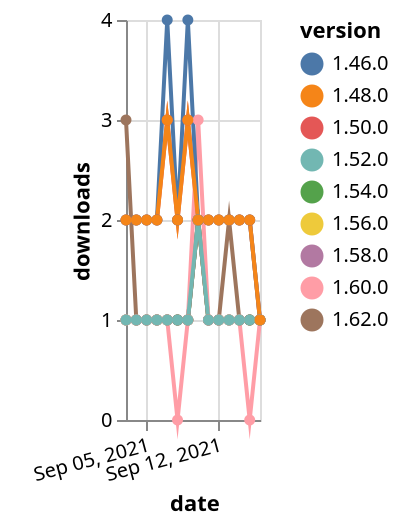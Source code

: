 {"$schema": "https://vega.github.io/schema/vega-lite/v5.json", "description": "A simple bar chart with embedded data.", "data": {"values": [{"date": "2021-09-03", "total": 179, "delta": 1, "version": "1.56.0"}, {"date": "2021-09-04", "total": 180, "delta": 1, "version": "1.56.0"}, {"date": "2021-09-05", "total": 181, "delta": 1, "version": "1.56.0"}, {"date": "2021-09-06", "total": 182, "delta": 1, "version": "1.56.0"}, {"date": "2021-09-07", "total": 183, "delta": 1, "version": "1.56.0"}, {"date": "2021-09-08", "total": 184, "delta": 1, "version": "1.56.0"}, {"date": "2021-09-09", "total": 185, "delta": 1, "version": "1.56.0"}, {"date": "2021-09-10", "total": 187, "delta": 2, "version": "1.56.0"}, {"date": "2021-09-11", "total": 188, "delta": 1, "version": "1.56.0"}, {"date": "2021-09-12", "total": 189, "delta": 1, "version": "1.56.0"}, {"date": "2021-09-13", "total": 190, "delta": 1, "version": "1.56.0"}, {"date": "2021-09-14", "total": 191, "delta": 1, "version": "1.56.0"}, {"date": "2021-09-15", "total": 192, "delta": 1, "version": "1.56.0"}, {"date": "2021-09-16", "total": 193, "delta": 1, "version": "1.56.0"}, {"date": "2021-09-03", "total": 193, "delta": 1, "version": "1.54.0"}, {"date": "2021-09-04", "total": 194, "delta": 1, "version": "1.54.0"}, {"date": "2021-09-05", "total": 195, "delta": 1, "version": "1.54.0"}, {"date": "2021-09-06", "total": 196, "delta": 1, "version": "1.54.0"}, {"date": "2021-09-07", "total": 197, "delta": 1, "version": "1.54.0"}, {"date": "2021-09-08", "total": 198, "delta": 1, "version": "1.54.0"}, {"date": "2021-09-09", "total": 199, "delta": 1, "version": "1.54.0"}, {"date": "2021-09-10", "total": 201, "delta": 2, "version": "1.54.0"}, {"date": "2021-09-11", "total": 202, "delta": 1, "version": "1.54.0"}, {"date": "2021-09-12", "total": 203, "delta": 1, "version": "1.54.0"}, {"date": "2021-09-13", "total": 204, "delta": 1, "version": "1.54.0"}, {"date": "2021-09-14", "total": 205, "delta": 1, "version": "1.54.0"}, {"date": "2021-09-15", "total": 206, "delta": 1, "version": "1.54.0"}, {"date": "2021-09-16", "total": 207, "delta": 1, "version": "1.54.0"}, {"date": "2021-09-03", "total": 148, "delta": 1, "version": "1.58.0"}, {"date": "2021-09-04", "total": 149, "delta": 1, "version": "1.58.0"}, {"date": "2021-09-05", "total": 150, "delta": 1, "version": "1.58.0"}, {"date": "2021-09-06", "total": 151, "delta": 1, "version": "1.58.0"}, {"date": "2021-09-07", "total": 152, "delta": 1, "version": "1.58.0"}, {"date": "2021-09-08", "total": 153, "delta": 1, "version": "1.58.0"}, {"date": "2021-09-09", "total": 154, "delta": 1, "version": "1.58.0"}, {"date": "2021-09-10", "total": 156, "delta": 2, "version": "1.58.0"}, {"date": "2021-09-11", "total": 157, "delta": 1, "version": "1.58.0"}, {"date": "2021-09-12", "total": 158, "delta": 1, "version": "1.58.0"}, {"date": "2021-09-13", "total": 159, "delta": 1, "version": "1.58.0"}, {"date": "2021-09-14", "total": 160, "delta": 1, "version": "1.58.0"}, {"date": "2021-09-15", "total": 161, "delta": 1, "version": "1.58.0"}, {"date": "2021-09-16", "total": 162, "delta": 1, "version": "1.58.0"}, {"date": "2021-09-03", "total": 2280, "delta": 2, "version": "1.50.0"}, {"date": "2021-09-04", "total": 2282, "delta": 2, "version": "1.50.0"}, {"date": "2021-09-05", "total": 2284, "delta": 2, "version": "1.50.0"}, {"date": "2021-09-06", "total": 2286, "delta": 2, "version": "1.50.0"}, {"date": "2021-09-07", "total": 2289, "delta": 3, "version": "1.50.0"}, {"date": "2021-09-08", "total": 2291, "delta": 2, "version": "1.50.0"}, {"date": "2021-09-09", "total": 2294, "delta": 3, "version": "1.50.0"}, {"date": "2021-09-10", "total": 2296, "delta": 2, "version": "1.50.0"}, {"date": "2021-09-11", "total": 2298, "delta": 2, "version": "1.50.0"}, {"date": "2021-09-12", "total": 2300, "delta": 2, "version": "1.50.0"}, {"date": "2021-09-13", "total": 2302, "delta": 2, "version": "1.50.0"}, {"date": "2021-09-14", "total": 2304, "delta": 2, "version": "1.50.0"}, {"date": "2021-09-15", "total": 2306, "delta": 2, "version": "1.50.0"}, {"date": "2021-09-16", "total": 2307, "delta": 1, "version": "1.50.0"}, {"date": "2021-09-03", "total": 120, "delta": 3, "version": "1.62.0"}, {"date": "2021-09-04", "total": 121, "delta": 1, "version": "1.62.0"}, {"date": "2021-09-05", "total": 122, "delta": 1, "version": "1.62.0"}, {"date": "2021-09-06", "total": 123, "delta": 1, "version": "1.62.0"}, {"date": "2021-09-07", "total": 124, "delta": 1, "version": "1.62.0"}, {"date": "2021-09-08", "total": 125, "delta": 1, "version": "1.62.0"}, {"date": "2021-09-09", "total": 126, "delta": 1, "version": "1.62.0"}, {"date": "2021-09-10", "total": 128, "delta": 2, "version": "1.62.0"}, {"date": "2021-09-11", "total": 129, "delta": 1, "version": "1.62.0"}, {"date": "2021-09-12", "total": 130, "delta": 1, "version": "1.62.0"}, {"date": "2021-09-13", "total": 132, "delta": 2, "version": "1.62.0"}, {"date": "2021-09-14", "total": 133, "delta": 1, "version": "1.62.0"}, {"date": "2021-09-15", "total": 134, "delta": 1, "version": "1.62.0"}, {"date": "2021-09-16", "total": 135, "delta": 1, "version": "1.62.0"}, {"date": "2021-09-03", "total": 177, "delta": 1, "version": "1.60.0"}, {"date": "2021-09-04", "total": 178, "delta": 1, "version": "1.60.0"}, {"date": "2021-09-05", "total": 179, "delta": 1, "version": "1.60.0"}, {"date": "2021-09-06", "total": 180, "delta": 1, "version": "1.60.0"}, {"date": "2021-09-07", "total": 181, "delta": 1, "version": "1.60.0"}, {"date": "2021-09-08", "total": 181, "delta": 0, "version": "1.60.0"}, {"date": "2021-09-09", "total": 182, "delta": 1, "version": "1.60.0"}, {"date": "2021-09-10", "total": 185, "delta": 3, "version": "1.60.0"}, {"date": "2021-09-11", "total": 186, "delta": 1, "version": "1.60.0"}, {"date": "2021-09-12", "total": 187, "delta": 1, "version": "1.60.0"}, {"date": "2021-09-13", "total": 188, "delta": 1, "version": "1.60.0"}, {"date": "2021-09-14", "total": 189, "delta": 1, "version": "1.60.0"}, {"date": "2021-09-15", "total": 189, "delta": 0, "version": "1.60.0"}, {"date": "2021-09-16", "total": 190, "delta": 1, "version": "1.60.0"}, {"date": "2021-09-03", "total": 3041, "delta": 2, "version": "1.46.0"}, {"date": "2021-09-04", "total": 3043, "delta": 2, "version": "1.46.0"}, {"date": "2021-09-05", "total": 3045, "delta": 2, "version": "1.46.0"}, {"date": "2021-09-06", "total": 3047, "delta": 2, "version": "1.46.0"}, {"date": "2021-09-07", "total": 3051, "delta": 4, "version": "1.46.0"}, {"date": "2021-09-08", "total": 3053, "delta": 2, "version": "1.46.0"}, {"date": "2021-09-09", "total": 3057, "delta": 4, "version": "1.46.0"}, {"date": "2021-09-10", "total": 3059, "delta": 2, "version": "1.46.0"}, {"date": "2021-09-11", "total": 3061, "delta": 2, "version": "1.46.0"}, {"date": "2021-09-12", "total": 3063, "delta": 2, "version": "1.46.0"}, {"date": "2021-09-13", "total": 3065, "delta": 2, "version": "1.46.0"}, {"date": "2021-09-14", "total": 3067, "delta": 2, "version": "1.46.0"}, {"date": "2021-09-15", "total": 3069, "delta": 2, "version": "1.46.0"}, {"date": "2021-09-16", "total": 3070, "delta": 1, "version": "1.46.0"}, {"date": "2021-09-03", "total": 233, "delta": 1, "version": "1.52.0"}, {"date": "2021-09-04", "total": 234, "delta": 1, "version": "1.52.0"}, {"date": "2021-09-05", "total": 235, "delta": 1, "version": "1.52.0"}, {"date": "2021-09-06", "total": 236, "delta": 1, "version": "1.52.0"}, {"date": "2021-09-07", "total": 237, "delta": 1, "version": "1.52.0"}, {"date": "2021-09-08", "total": 238, "delta": 1, "version": "1.52.0"}, {"date": "2021-09-09", "total": 239, "delta": 1, "version": "1.52.0"}, {"date": "2021-09-10", "total": 241, "delta": 2, "version": "1.52.0"}, {"date": "2021-09-11", "total": 242, "delta": 1, "version": "1.52.0"}, {"date": "2021-09-12", "total": 243, "delta": 1, "version": "1.52.0"}, {"date": "2021-09-13", "total": 244, "delta": 1, "version": "1.52.0"}, {"date": "2021-09-14", "total": 245, "delta": 1, "version": "1.52.0"}, {"date": "2021-09-15", "total": 246, "delta": 1, "version": "1.52.0"}, {"date": "2021-09-16", "total": 247, "delta": 1, "version": "1.52.0"}, {"date": "2021-09-03", "total": 2593, "delta": 2, "version": "1.48.0"}, {"date": "2021-09-04", "total": 2595, "delta": 2, "version": "1.48.0"}, {"date": "2021-09-05", "total": 2597, "delta": 2, "version": "1.48.0"}, {"date": "2021-09-06", "total": 2599, "delta": 2, "version": "1.48.0"}, {"date": "2021-09-07", "total": 2602, "delta": 3, "version": "1.48.0"}, {"date": "2021-09-08", "total": 2604, "delta": 2, "version": "1.48.0"}, {"date": "2021-09-09", "total": 2607, "delta": 3, "version": "1.48.0"}, {"date": "2021-09-10", "total": 2609, "delta": 2, "version": "1.48.0"}, {"date": "2021-09-11", "total": 2611, "delta": 2, "version": "1.48.0"}, {"date": "2021-09-12", "total": 2613, "delta": 2, "version": "1.48.0"}, {"date": "2021-09-13", "total": 2615, "delta": 2, "version": "1.48.0"}, {"date": "2021-09-14", "total": 2617, "delta": 2, "version": "1.48.0"}, {"date": "2021-09-15", "total": 2619, "delta": 2, "version": "1.48.0"}, {"date": "2021-09-16", "total": 2620, "delta": 1, "version": "1.48.0"}]}, "width": "container", "mark": {"type": "line", "point": {"filled": true}}, "encoding": {"x": {"field": "date", "type": "temporal", "timeUnit": "yearmonthdate", "title": "date", "axis": {"labelAngle": -15}}, "y": {"field": "delta", "type": "quantitative", "title": "downloads"}, "color": {"field": "version", "type": "nominal"}, "tooltip": {"field": "delta"}}}